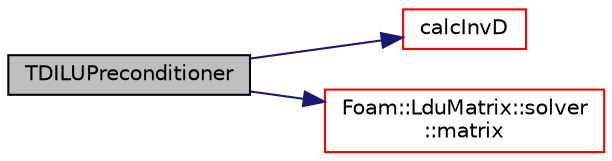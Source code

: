 digraph "TDILUPreconditioner"
{
  bgcolor="transparent";
  edge [fontname="Helvetica",fontsize="10",labelfontname="Helvetica",labelfontsize="10"];
  node [fontname="Helvetica",fontsize="10",shape=record];
  rankdir="LR";
  Node1 [label="TDILUPreconditioner",height=0.2,width=0.4,color="black", fillcolor="grey75", style="filled", fontcolor="black"];
  Node1 -> Node2 [color="midnightblue",fontsize="10",style="solid",fontname="Helvetica"];
  Node2 [label="calcInvD",height=0.2,width=0.4,color="red",URL="$a02636.html#a4285bbd6c558576051d236d84b20d26d",tooltip="Calculate the reciprocal of the preconditioned diagonal. "];
  Node1 -> Node3 [color="midnightblue",fontsize="10",style="solid",fontname="Helvetica"];
  Node3 [label="Foam::LduMatrix::solver\l::matrix",height=0.2,width=0.4,color="red",URL="$a02448.html#a2a03fe48876fa543b5e8c081b3df056d"];
}
